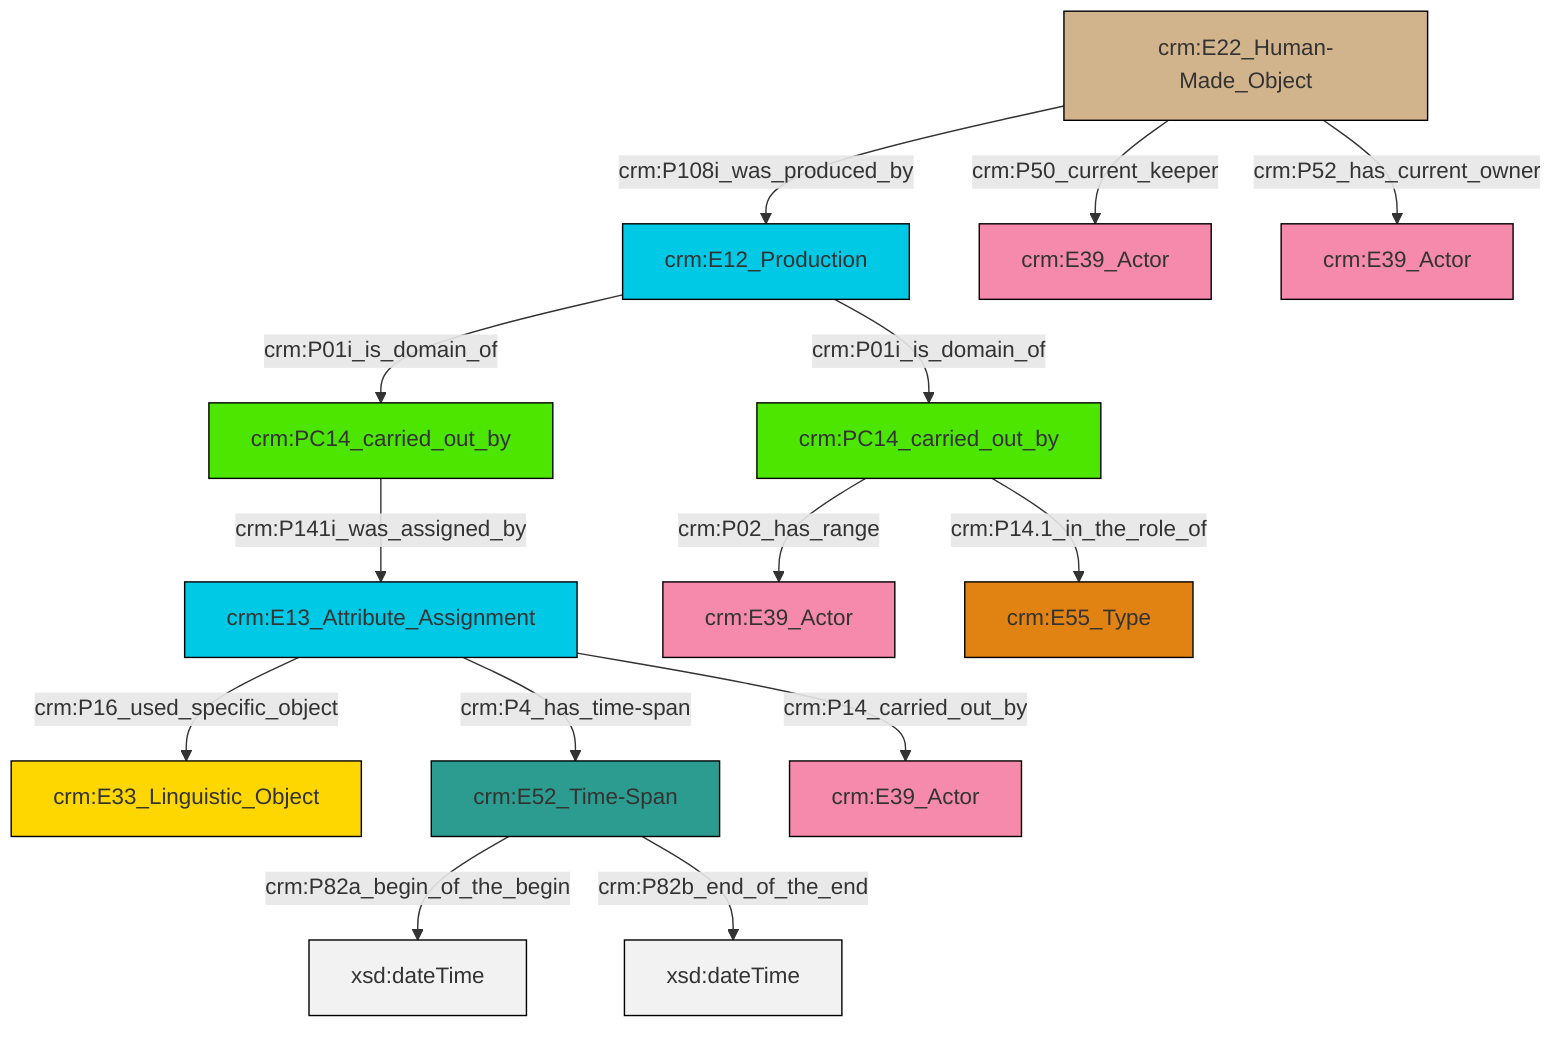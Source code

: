 graph TD
classDef Literal fill:#f2f2f2,stroke:#000000;
classDef CRM_Entity fill:#FFFFFF,stroke:#000000;
classDef Temporal_Entity fill:#00C9E6, stroke:#000000;
classDef Type fill:#E18312, stroke:#000000;
classDef Time-Span fill:#2C9C91, stroke:#000000;
classDef Appellation fill:#FFEB7F, stroke:#000000;
classDef Place fill:#008836, stroke:#000000;
classDef Persistent_Item fill:#B266B2, stroke:#000000;
classDef Conceptual_Object fill:#FFD700, stroke:#000000;
classDef Physical_Thing fill:#D2B48C, stroke:#000000;
classDef Actor fill:#f58aad, stroke:#000000;
classDef PC_Classes fill:#4ce600, stroke:#000000;
classDef Multi fill:#cccccc,stroke:#000000;

2["crm:E12_Production"]:::Temporal_Entity -->|crm:P01i_is_domain_of| 0["crm:PC14_carried_out_by"]:::PC_Classes
3["crm:E22_Human-Made_Object"]:::Physical_Thing -->|crm:P108i_was_produced_by| 2["crm:E12_Production"]:::Temporal_Entity
6["crm:PC14_carried_out_by"]:::PC_Classes -->|crm:P02_has_range| 7["crm:E39_Actor"]:::Actor
16["crm:E13_Attribute_Assignment"]:::Temporal_Entity -->|crm:P16_used_specific_object| 13["crm:E33_Linguistic_Object"]:::Conceptual_Object
6["crm:PC14_carried_out_by"]:::PC_Classes -->|crm:P14.1_in_the_role_of| 20["crm:E55_Type"]:::Type
16["crm:E13_Attribute_Assignment"]:::Temporal_Entity -->|crm:P4_has_time-span| 9["crm:E52_Time-Span"]:::Time-Span
2["crm:E12_Production"]:::Temporal_Entity -->|crm:P01i_is_domain_of| 6["crm:PC14_carried_out_by"]:::PC_Classes
0["crm:PC14_carried_out_by"]:::PC_Classes -->|crm:P141i_was_assigned_by| 16["crm:E13_Attribute_Assignment"]:::Temporal_Entity
9["crm:E52_Time-Span"]:::Time-Span -->|crm:P82a_begin_of_the_begin| 21[xsd:dateTime]:::Literal
16["crm:E13_Attribute_Assignment"]:::Temporal_Entity -->|crm:P14_carried_out_by| 18["crm:E39_Actor"]:::Actor
3["crm:E22_Human-Made_Object"]:::Physical_Thing -->|crm:P50_current_keeper| 4["crm:E39_Actor"]:::Actor
3["crm:E22_Human-Made_Object"]:::Physical_Thing -->|crm:P52_has_current_owner| 11["crm:E39_Actor"]:::Actor
9["crm:E52_Time-Span"]:::Time-Span -->|crm:P82b_end_of_the_end| 25[xsd:dateTime]:::Literal